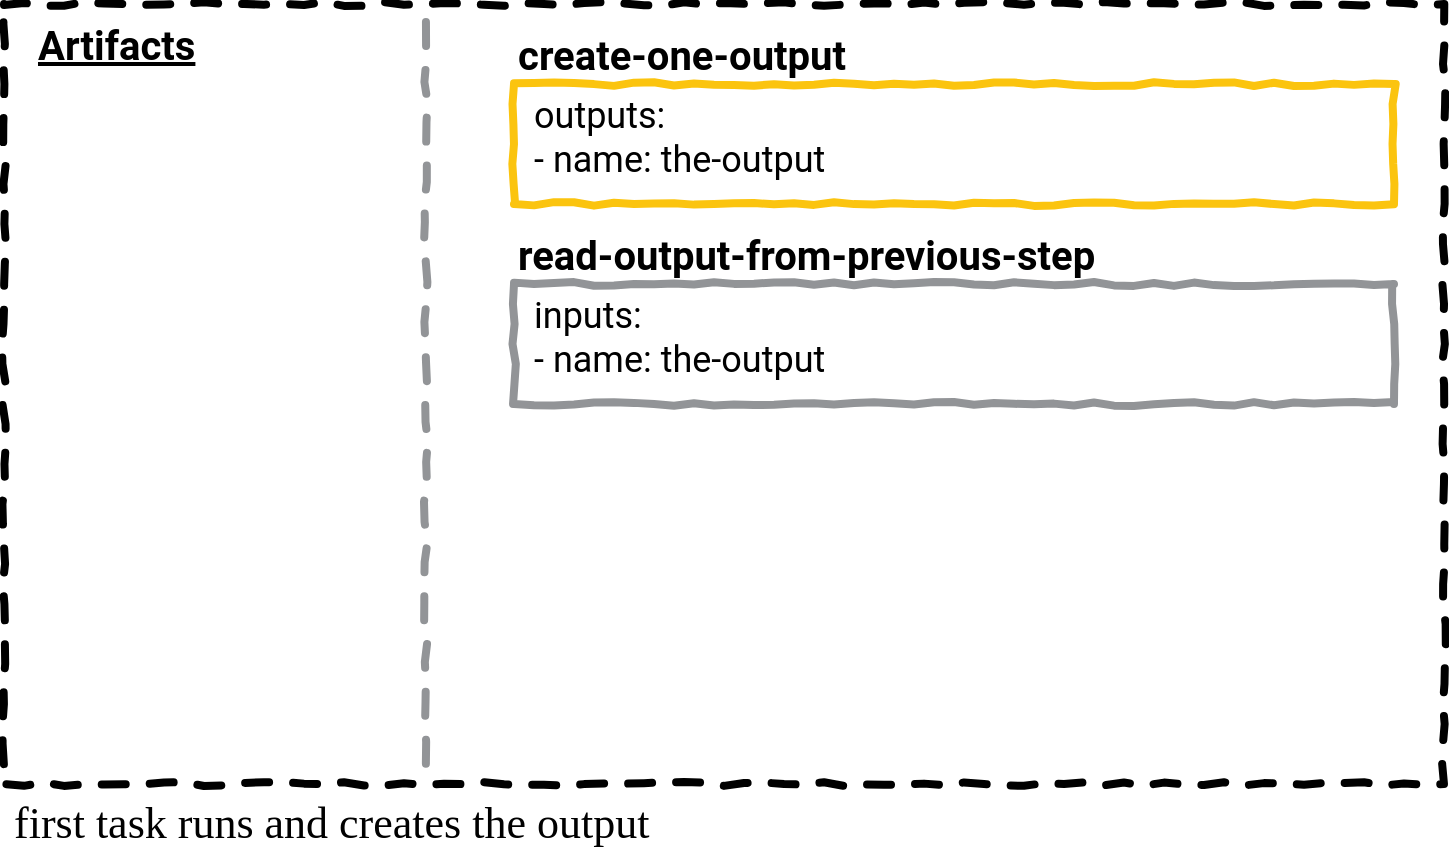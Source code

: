<mxfile version="13.0.3" type="device" pages="4"><diagram id="9t1ggBxOnCQHxcBDeTWR" name="01"><mxGraphModel dx="722" dy="542" grid="1" gridSize="10" guides="1" tooltips="1" connect="1" arrows="1" fold="1" page="1" pageScale="1" pageWidth="850" pageHeight="1100" math="0" shadow="0" extFonts="Roboto^https://fonts.googleapis.com/css?family=Roboto|Patrick Hand^https://fonts.googleapis.com/css?family=Patrick+Hand"><root><mxCell id="0"/><mxCell id="2QSZ0C084v6sTxYEn1Su-6" value="Untitled Layer" parent="0"/><mxCell id="2QSZ0C084v6sTxYEn1Su-10" value="first task runs and creates the output" style="text;html=1;strokeColor=none;fillColor=none;align=left;verticalAlign=middle;whiteSpace=wrap;rounded=0;comic=1;fontFamily=Patrick Hand;FType=g;fontSize=22;" vertex="1" parent="2QSZ0C084v6sTxYEn1Su-6"><mxGeometry x="67.5" y="720" width="715" height="20" as="geometry"/></mxCell><mxCell id="2QSZ0C084v6sTxYEn1Su-18" value="" style="group;comic=0;" vertex="1" connectable="0" parent="2QSZ0C084v6sTxYEn1Su-6"><mxGeometry x="320" y="360" width="440" height="60" as="geometry"/></mxCell><mxCell id="2QSZ0C084v6sTxYEn1Su-12" value="&lt;b&gt;create-one-output&lt;br&gt;&lt;/b&gt;" style="rounded=0;whiteSpace=wrap;html=1;comic=1;strokeWidth=4;fillColor=none;fontFamily=Roboto;fontSize=20;align=left;labelPosition=center;verticalLabelPosition=top;verticalAlign=bottom;strokeColor=#FBC40F;" vertex="1" parent="2QSZ0C084v6sTxYEn1Su-18"><mxGeometry width="440" height="60" as="geometry"/></mxCell><mxCell id="2QSZ0C084v6sTxYEn1Su-17" value="outputs:&lt;br&gt;- name: the-output" style="text;strokeColor=none;fillColor=none;align=left;verticalAlign=top;rounded=0;comic=1;fontFamily=Roboto;fontSize=18;spacing=0;labelPosition=center;verticalLabelPosition=middle;html=1;" vertex="1" parent="2QSZ0C084v6sTxYEn1Su-18"><mxGeometry x="10" width="190" height="60" as="geometry"/></mxCell><mxCell id="2QSZ0C084v6sTxYEn1Su-19" value="" style="group" vertex="1" connectable="0" parent="2QSZ0C084v6sTxYEn1Su-6"><mxGeometry x="320" y="460" width="440" height="60" as="geometry"/></mxCell><mxCell id="2QSZ0C084v6sTxYEn1Su-20" value="&lt;b&gt;read-output-from-previous-step&lt;br&gt;&lt;/b&gt;" style="rounded=0;whiteSpace=wrap;html=1;comic=1;strokeWidth=4;fillColor=none;fontFamily=Roboto;fontSize=20;align=left;labelPosition=center;verticalLabelPosition=top;verticalAlign=bottom;strokeColor=#929497;" vertex="1" parent="2QSZ0C084v6sTxYEn1Su-19"><mxGeometry width="440" height="60" as="geometry"/></mxCell><mxCell id="2QSZ0C084v6sTxYEn1Su-21" value="inputs:&lt;br&gt;- name: the-output" style="text;strokeColor=none;fillColor=none;align=left;verticalAlign=top;rounded=0;comic=1;fontFamily=Roboto;fontSize=18;spacing=0;labelPosition=center;verticalLabelPosition=middle;html=1;" vertex="1" parent="2QSZ0C084v6sTxYEn1Su-19"><mxGeometry x="10" width="190" height="60" as="geometry"/></mxCell><mxCell id="5yH4p8zWgpjLe0zDlxVh-1" value="Artifacts" style="text;html=1;strokeColor=none;fillColor=none;align=left;verticalAlign=middle;whiteSpace=wrap;rounded=0;comic=1;fontStyle=5;fontFamily=Roboto;FType=g;fontSize=20;" vertex="1" parent="2QSZ0C084v6sTxYEn1Su-6"><mxGeometry x="80" y="330" width="90" height="20" as="geometry"/></mxCell><mxCell id="2QSZ0C084v6sTxYEn1Su-1" value="" style="whiteSpace=wrap;html=1;dashed=1;strokeWidth=4;comic=1;fillColor=none;spacing=2;" vertex="1" parent="2QSZ0C084v6sTxYEn1Su-6"><mxGeometry x="65" y="320" width="720" height="390" as="geometry"/></mxCell><mxCell id="2QSZ0C084v6sTxYEn1Su-5" value="" style="endArrow=none;dashed=1;html=1;strokeWidth=4;comic=1;anchorPointDirection=0;exitX=0.293;exitY=0;exitDx=0;exitDy=0;exitPerimeter=0;strokeColor=#929497;" edge="1" parent="2QSZ0C084v6sTxYEn1Su-6"><mxGeometry width="50" height="50" relative="1" as="geometry"><mxPoint x="275.96" y="329" as="sourcePoint"/><mxPoint x="276" y="709" as="targetPoint"/></mxGeometry></mxCell></root></mxGraphModel></diagram><diagram name="02" id="ijevLwPjUynzo4g1D8LV"><mxGraphModel dx="722" dy="542" grid="1" gridSize="10" guides="1" tooltips="1" connect="1" arrows="1" fold="1" page="0" pageScale="1" pageWidth="850" pageHeight="1100" math="0" shadow="0" extFonts="Roboto^https://fonts.googleapis.com/css?family=Roboto|Patrick Hand^https://fonts.googleapis.com/css?family=Patrick+Hand"><root><mxCell id="WFtFuV8_gUr-GJvcbbG4-0"/><mxCell id="WFtFuV8_gUr-GJvcbbG4-4" value="Untitled Layer" parent="WFtFuV8_gUr-GJvcbbG4-0"/><mxCell id="WFtFuV8_gUr-GJvcbbG4-6" value="first task completes, output is saved as an artifact" style="text;html=1;strokeColor=none;fillColor=none;align=left;verticalAlign=middle;whiteSpace=wrap;rounded=0;comic=1;fontFamily=Patrick Hand;FType=g;fontSize=22;" vertex="1" parent="WFtFuV8_gUr-GJvcbbG4-4"><mxGeometry x="70" y="720" width="710" height="20" as="geometry"/></mxCell><mxCell id="WFtFuV8_gUr-GJvcbbG4-7" value="Artifacts" style="text;html=1;strokeColor=none;fillColor=none;align=left;verticalAlign=middle;whiteSpace=wrap;rounded=0;comic=1;fontStyle=5;fontFamily=Roboto;FType=g;fontSize=20;" vertex="1" parent="WFtFuV8_gUr-GJvcbbG4-4"><mxGeometry x="80" y="330" width="90" height="20" as="geometry"/></mxCell><mxCell id="WFtFuV8_gUr-GJvcbbG4-8" value="" style="group" vertex="1" connectable="0" parent="WFtFuV8_gUr-GJvcbbG4-4"><mxGeometry x="80" y="360" width="160" height="130" as="geometry"/></mxCell><mxCell id="WFtFuV8_gUr-GJvcbbG4-9" value="" style="shape=card;whiteSpace=wrap;html=1;comic=1;strokeWidth=2;fillColor=none;direction=south;" vertex="1" parent="WFtFuV8_gUr-GJvcbbG4-8"><mxGeometry width="160" height="60" as="geometry"/></mxCell><mxCell id="WFtFuV8_gUr-GJvcbbG4-10" value="the-output" style="text;html=1;strokeColor=none;fillColor=none;align=left;verticalAlign=middle;whiteSpace=wrap;rounded=0;comic=1;fontFamily=Roboto;fontSize=20;fontStyle=1" vertex="1" parent="WFtFuV8_gUr-GJvcbbG4-8"><mxGeometry x="4" y="3" width="126" height="20" as="geometry"/></mxCell><mxCell id="WFtFuV8_gUr-GJvcbbG4-11" value="./file" style="text;html=1;strokeColor=none;fillColor=none;align=center;verticalAlign=middle;whiteSpace=wrap;rounded=0;comic=1;fontFamily=Roboto;fontSize=18;" vertex="1" parent="WFtFuV8_gUr-GJvcbbG4-8"><mxGeometry x="4" y="32" width="40" height="20" as="geometry"/></mxCell><mxCell id="WFtFuV8_gUr-GJvcbbG4-12" value="" style="endArrow=none;html=1;strokeColor=#000000;strokeWidth=2;fontFamily=Roboto;fontSize=18;exitX=0.5;exitY=1;exitDx=0;exitDy=0;exitPerimeter=0;anchorPointDirection=0;" edge="1" parent="WFtFuV8_gUr-GJvcbbG4-8" source="WFtFuV8_gUr-GJvcbbG4-9"><mxGeometry width="50" height="50" relative="1" as="geometry"><mxPoint x="110" y="80" as="sourcePoint"/><mxPoint x="160" y="30" as="targetPoint"/></mxGeometry></mxCell><mxCell id="WFtFuV8_gUr-GJvcbbG4-13" value="" style="group;comic=0;" vertex="1" connectable="0" parent="WFtFuV8_gUr-GJvcbbG4-4"><mxGeometry x="320" y="360" width="440" height="60" as="geometry"/></mxCell><mxCell id="WFtFuV8_gUr-GJvcbbG4-14" value="&lt;b&gt;create-one-output&lt;br&gt;&lt;/b&gt;" style="rounded=0;whiteSpace=wrap;html=1;comic=1;strokeWidth=4;fillColor=none;fontFamily=Roboto;fontSize=20;align=left;labelPosition=center;verticalLabelPosition=top;verticalAlign=bottom;strokeColor=#12C560;" vertex="1" parent="WFtFuV8_gUr-GJvcbbG4-13"><mxGeometry width="440" height="60" as="geometry"/></mxCell><mxCell id="WFtFuV8_gUr-GJvcbbG4-15" value="outputs:&lt;br&gt;- name: the-output" style="text;strokeColor=none;fillColor=none;align=left;verticalAlign=top;rounded=0;comic=1;fontFamily=Roboto;fontSize=18;spacing=0;labelPosition=center;verticalLabelPosition=middle;html=1;" vertex="1" parent="WFtFuV8_gUr-GJvcbbG4-13"><mxGeometry x="10" width="190" height="60" as="geometry"/></mxCell><mxCell id="WFtFuV8_gUr-GJvcbbG4-16" value="" style="group" vertex="1" connectable="0" parent="WFtFuV8_gUr-GJvcbbG4-4"><mxGeometry x="320" y="460" width="440" height="60" as="geometry"/></mxCell><mxCell id="WFtFuV8_gUr-GJvcbbG4-17" value="&lt;b&gt;read-output-from-previous-step&lt;br&gt;&lt;/b&gt;" style="rounded=0;whiteSpace=wrap;html=1;comic=1;strokeWidth=4;fillColor=none;fontFamily=Roboto;fontSize=20;align=left;labelPosition=center;verticalLabelPosition=top;verticalAlign=bottom;strokeColor=#929497;" vertex="1" parent="WFtFuV8_gUr-GJvcbbG4-16"><mxGeometry width="440" height="60" as="geometry"/></mxCell><mxCell id="WFtFuV8_gUr-GJvcbbG4-18" value="inputs:&lt;br&gt;- name: the-output" style="text;strokeColor=none;fillColor=none;align=left;verticalAlign=top;rounded=0;comic=1;fontFamily=Roboto;fontSize=18;spacing=0;labelPosition=center;verticalLabelPosition=middle;html=1;" vertex="1" parent="WFtFuV8_gUr-GJvcbbG4-16"><mxGeometry x="10" width="190" height="60" as="geometry"/></mxCell><mxCell id="3Q20uVHIqBUkbISTWvG_-0" value="" style="endArrow=none;html=1;strokeColor=#4A90E2;strokeWidth=2;fontFamily=Roboto;fontSize=20;entryX=-0.002;entryY=0.621;entryDx=0;entryDy=0;entryPerimeter=0;exitX=0.688;exitY=-0.004;exitDx=0;exitDy=0;exitPerimeter=0;startArrow=block;startFill=1;comic=0;curved=1;" edge="1" parent="WFtFuV8_gUr-GJvcbbG4-4" source="WFtFuV8_gUr-GJvcbbG4-9" target="WFtFuV8_gUr-GJvcbbG4-15"><mxGeometry width="50" height="50" relative="1" as="geometry"><mxPoint x="240" y="220" as="sourcePoint"/><mxPoint x="300" y="380" as="targetPoint"/><Array as="points"><mxPoint x="290" y="390"/></Array></mxGeometry></mxCell><mxCell id="WFtFuV8_gUr-GJvcbbG4-2" value="" style="whiteSpace=wrap;html=1;dashed=1;strokeWidth=4;comic=1;fillColor=none;spacing=2;" vertex="1" parent="WFtFuV8_gUr-GJvcbbG4-4"><mxGeometry x="65" y="320" width="720" height="390" as="geometry"/></mxCell><mxCell id="WFtFuV8_gUr-GJvcbbG4-3" value="" style="endArrow=none;dashed=1;html=1;strokeWidth=4;comic=1;anchorPointDirection=0;exitX=0.293;exitY=0;exitDx=0;exitDy=0;exitPerimeter=0;strokeColor=#929497;" edge="1" parent="WFtFuV8_gUr-GJvcbbG4-4"><mxGeometry width="50" height="50" relative="1" as="geometry"><mxPoint x="275.96" y="329" as="sourcePoint"/><mxPoint x="276" y="709" as="targetPoint"/></mxGeometry></mxCell></root></mxGraphModel></diagram><diagram name="03" id="Ely1KYVHtvj2EKgmbSdo"><mxGraphModel dx="722" dy="542" grid="1" gridSize="10" guides="1" tooltips="1" connect="1" arrows="1" fold="1" page="0" pageScale="1" pageWidth="850" pageHeight="1100" math="0" shadow="0" extFonts="Roboto^https://fonts.googleapis.com/css?family=Roboto|Patrick Hand^https://fonts.googleapis.com/css?family=Patrick+Hand"><root><mxCell id="TQzhD4MkJG1C5mW7WTJt-0"/><mxCell id="TQzhD4MkJG1C5mW7WTJt-4" value="Untitled Layer" parent="TQzhD4MkJG1C5mW7WTJt-0"/><mxCell id="TQzhD4MkJG1C5mW7WTJt-6" value="artifact is sent to the next task as its input" style="text;html=1;strokeColor=none;fillColor=none;align=left;verticalAlign=middle;whiteSpace=wrap;rounded=0;comic=1;fontFamily=Patrick Hand;FType=g;fontSize=22;" vertex="1" parent="TQzhD4MkJG1C5mW7WTJt-4"><mxGeometry x="70" y="720" width="710" height="20" as="geometry"/></mxCell><mxCell id="TQzhD4MkJG1C5mW7WTJt-7" value="Artifacts" style="text;html=1;strokeColor=none;fillColor=none;align=left;verticalAlign=middle;whiteSpace=wrap;rounded=0;comic=1;fontStyle=5;fontFamily=Roboto;FType=g;fontSize=20;" vertex="1" parent="TQzhD4MkJG1C5mW7WTJt-4"><mxGeometry x="80" y="330" width="90" height="20" as="geometry"/></mxCell><mxCell id="TQzhD4MkJG1C5mW7WTJt-8" value="" style="group" vertex="1" connectable="0" parent="TQzhD4MkJG1C5mW7WTJt-4"><mxGeometry x="80" y="360" width="160" height="130" as="geometry"/></mxCell><mxCell id="TQzhD4MkJG1C5mW7WTJt-9" value="" style="shape=card;whiteSpace=wrap;html=1;comic=1;strokeWidth=2;fillColor=none;direction=south;" vertex="1" parent="TQzhD4MkJG1C5mW7WTJt-8"><mxGeometry width="160" height="60" as="geometry"/></mxCell><mxCell id="TQzhD4MkJG1C5mW7WTJt-10" value="the-output" style="text;html=1;strokeColor=none;fillColor=none;align=left;verticalAlign=middle;whiteSpace=wrap;rounded=0;comic=1;fontFamily=Roboto;fontSize=20;fontStyle=1" vertex="1" parent="TQzhD4MkJG1C5mW7WTJt-8"><mxGeometry x="4" y="3" width="126" height="20" as="geometry"/></mxCell><mxCell id="TQzhD4MkJG1C5mW7WTJt-11" value="./file" style="text;html=1;strokeColor=none;fillColor=none;align=center;verticalAlign=middle;whiteSpace=wrap;rounded=0;comic=1;fontFamily=Roboto;fontSize=18;" vertex="1" parent="TQzhD4MkJG1C5mW7WTJt-8"><mxGeometry x="4" y="32" width="40" height="20" as="geometry"/></mxCell><mxCell id="TQzhD4MkJG1C5mW7WTJt-12" value="" style="endArrow=none;html=1;strokeColor=#000000;strokeWidth=2;fontFamily=Roboto;fontSize=18;exitX=0.5;exitY=1;exitDx=0;exitDy=0;exitPerimeter=0;anchorPointDirection=0;" edge="1" parent="TQzhD4MkJG1C5mW7WTJt-8" source="TQzhD4MkJG1C5mW7WTJt-9"><mxGeometry width="50" height="50" relative="1" as="geometry"><mxPoint x="110" y="80" as="sourcePoint"/><mxPoint x="160" y="30" as="targetPoint"/></mxGeometry></mxCell><mxCell id="TQzhD4MkJG1C5mW7WTJt-13" value="" style="group;comic=0;" vertex="1" connectable="0" parent="TQzhD4MkJG1C5mW7WTJt-4"><mxGeometry x="320" y="360" width="440" height="60" as="geometry"/></mxCell><mxCell id="TQzhD4MkJG1C5mW7WTJt-14" value="&lt;b&gt;create-one-output&lt;br&gt;&lt;/b&gt;" style="rounded=0;whiteSpace=wrap;html=1;comic=1;strokeWidth=4;fillColor=none;fontFamily=Roboto;fontSize=20;align=left;labelPosition=center;verticalLabelPosition=top;verticalAlign=bottom;strokeColor=#12C560;" vertex="1" parent="TQzhD4MkJG1C5mW7WTJt-13"><mxGeometry width="440" height="60" as="geometry"/></mxCell><mxCell id="TQzhD4MkJG1C5mW7WTJt-15" value="outputs:&lt;br&gt;- name: the-output" style="text;strokeColor=none;fillColor=none;align=left;verticalAlign=top;rounded=0;comic=1;fontFamily=Roboto;fontSize=18;spacing=0;labelPosition=center;verticalLabelPosition=middle;html=1;" vertex="1" parent="TQzhD4MkJG1C5mW7WTJt-13"><mxGeometry x="10" width="220" height="60" as="geometry"/></mxCell><mxCell id="TQzhD4MkJG1C5mW7WTJt-16" value="" style="group" vertex="1" connectable="0" parent="TQzhD4MkJG1C5mW7WTJt-4"><mxGeometry x="320" y="460" width="440" height="60" as="geometry"/></mxCell><mxCell id="TQzhD4MkJG1C5mW7WTJt-17" value="&lt;b&gt;read-output-from-previous-step&lt;br&gt;&lt;/b&gt;" style="rounded=0;whiteSpace=wrap;html=1;comic=1;strokeWidth=4;fillColor=none;fontFamily=Roboto;fontSize=20;align=left;labelPosition=center;verticalLabelPosition=top;verticalAlign=bottom;strokeColor=#FBC40F;" vertex="1" parent="TQzhD4MkJG1C5mW7WTJt-16"><mxGeometry width="440" height="60" as="geometry"/></mxCell><mxCell id="TQzhD4MkJG1C5mW7WTJt-18" value="inputs:&lt;br&gt;- name: the-output" style="text;strokeColor=none;fillColor=none;align=left;verticalAlign=top;rounded=0;comic=1;fontFamily=Roboto;fontSize=18;spacing=0;labelPosition=center;verticalLabelPosition=middle;html=1;" vertex="1" parent="TQzhD4MkJG1C5mW7WTJt-16"><mxGeometry x="10" width="250" height="60" as="geometry"/></mxCell><mxCell id="TQzhD4MkJG1C5mW7WTJt-19" value="" style="endArrow=block;html=1;strokeColor=#4A90E2;strokeWidth=2;fontFamily=Roboto;fontSize=20;entryX=-0.003;entryY=0.624;entryDx=0;entryDy=0;entryPerimeter=0;exitX=0.688;exitY=-0.004;exitDx=0;exitDy=0;exitPerimeter=0;startArrow=none;startFill=0;comic=0;endFill=1;curved=1;" edge="1" parent="TQzhD4MkJG1C5mW7WTJt-4" source="TQzhD4MkJG1C5mW7WTJt-9" target="TQzhD4MkJG1C5mW7WTJt-18"><mxGeometry width="50" height="50" relative="1" as="geometry"><mxPoint x="240" y="220" as="sourcePoint"/><mxPoint x="300" y="380" as="targetPoint"/><Array as="points"><mxPoint x="270" y="460"/></Array></mxGeometry></mxCell><mxCell id="TQzhD4MkJG1C5mW7WTJt-2" value="" style="whiteSpace=wrap;html=1;dashed=1;strokeWidth=4;comic=1;fillColor=none;spacing=2;" vertex="1" parent="TQzhD4MkJG1C5mW7WTJt-4"><mxGeometry x="65" y="320" width="720" height="390" as="geometry"/></mxCell><mxCell id="TQzhD4MkJG1C5mW7WTJt-3" value="" style="endArrow=none;dashed=1;html=1;strokeWidth=4;comic=1;anchorPointDirection=0;exitX=0.293;exitY=0;exitDx=0;exitDy=0;exitPerimeter=0;strokeColor=#929497;" edge="1" parent="TQzhD4MkJG1C5mW7WTJt-4"><mxGeometry width="50" height="50" relative="1" as="geometry"><mxPoint x="275.96" y="329" as="sourcePoint"/><mxPoint x="276" y="709" as="targetPoint"/></mxGeometry></mxCell></root></mxGraphModel></diagram><diagram name="04" id="_9OznrtRuQH0qcml3PAY"><mxGraphModel dx="722" dy="542" grid="1" gridSize="10" guides="1" tooltips="1" connect="1" arrows="1" fold="1" page="0" pageScale="1" pageWidth="850" pageHeight="1100" math="0" shadow="0" extFonts="Roboto^https://fonts.googleapis.com/css?family=Roboto|Patrick Hand^https://fonts.googleapis.com/css?family=Patrick+Hand"><root><mxCell id="ccm8UHfCs2AHdiUrkeRu-0"/><mxCell id="ccm8UHfCs2AHdiUrkeRu-4" value="Untitled Layer" parent="ccm8UHfCs2AHdiUrkeRu-0"/><mxCell id="ccm8UHfCs2AHdiUrkeRu-6" value="all tasks are done running!" style="text;html=1;strokeColor=none;fillColor=none;align=left;verticalAlign=middle;whiteSpace=wrap;rounded=0;comic=1;fontFamily=Patrick Hand;FType=g;fontSize=22;" vertex="1" parent="ccm8UHfCs2AHdiUrkeRu-4"><mxGeometry x="70" y="720" width="710" height="20" as="geometry"/></mxCell><mxCell id="ccm8UHfCs2AHdiUrkeRu-7" value="Artifacts" style="text;html=1;strokeColor=none;fillColor=none;align=left;verticalAlign=middle;whiteSpace=wrap;rounded=0;comic=1;fontStyle=5;fontFamily=Roboto;FType=g;fontSize=20;" vertex="1" parent="ccm8UHfCs2AHdiUrkeRu-4"><mxGeometry x="80" y="330" width="90" height="20" as="geometry"/></mxCell><mxCell id="ccm8UHfCs2AHdiUrkeRu-8" value="" style="group" vertex="1" connectable="0" parent="ccm8UHfCs2AHdiUrkeRu-4"><mxGeometry x="80" y="360" width="160" height="130" as="geometry"/></mxCell><mxCell id="ccm8UHfCs2AHdiUrkeRu-9" value="" style="shape=card;whiteSpace=wrap;html=1;comic=1;strokeWidth=2;fillColor=none;direction=south;" vertex="1" parent="ccm8UHfCs2AHdiUrkeRu-8"><mxGeometry width="160" height="60" as="geometry"/></mxCell><mxCell id="ccm8UHfCs2AHdiUrkeRu-10" value="the-output" style="text;html=1;strokeColor=none;fillColor=none;align=left;verticalAlign=middle;whiteSpace=wrap;rounded=0;comic=1;fontFamily=Roboto;fontSize=20;fontStyle=1" vertex="1" parent="ccm8UHfCs2AHdiUrkeRu-8"><mxGeometry x="4" y="3" width="126" height="20" as="geometry"/></mxCell><mxCell id="ccm8UHfCs2AHdiUrkeRu-11" value="./file" style="text;html=1;strokeColor=none;fillColor=none;align=center;verticalAlign=middle;whiteSpace=wrap;rounded=0;comic=1;fontFamily=Roboto;fontSize=18;" vertex="1" parent="ccm8UHfCs2AHdiUrkeRu-8"><mxGeometry x="4" y="32" width="40" height="20" as="geometry"/></mxCell><mxCell id="ccm8UHfCs2AHdiUrkeRu-12" value="" style="endArrow=none;html=1;strokeColor=#000000;strokeWidth=2;fontFamily=Roboto;fontSize=18;exitX=0.5;exitY=1;exitDx=0;exitDy=0;exitPerimeter=0;anchorPointDirection=0;" edge="1" parent="ccm8UHfCs2AHdiUrkeRu-8" source="ccm8UHfCs2AHdiUrkeRu-9"><mxGeometry width="50" height="50" relative="1" as="geometry"><mxPoint x="110" y="80" as="sourcePoint"/><mxPoint x="160" y="30" as="targetPoint"/></mxGeometry></mxCell><mxCell id="ccm8UHfCs2AHdiUrkeRu-13" value="" style="group;comic=0;" vertex="1" connectable="0" parent="ccm8UHfCs2AHdiUrkeRu-4"><mxGeometry x="320" y="360" width="440" height="60" as="geometry"/></mxCell><mxCell id="ccm8UHfCs2AHdiUrkeRu-14" value="&lt;b&gt;create-one-output&lt;br&gt;&lt;/b&gt;" style="rounded=0;whiteSpace=wrap;html=1;comic=1;strokeWidth=4;fillColor=none;fontFamily=Roboto;fontSize=20;align=left;labelPosition=center;verticalLabelPosition=top;verticalAlign=bottom;strokeColor=#12C560;" vertex="1" parent="ccm8UHfCs2AHdiUrkeRu-13"><mxGeometry width="440" height="60" as="geometry"/></mxCell><mxCell id="ccm8UHfCs2AHdiUrkeRu-15" value="outputs:&lt;br&gt;- name: the-output" style="text;strokeColor=none;fillColor=none;align=left;verticalAlign=top;rounded=0;comic=1;fontFamily=Roboto;fontSize=18;spacing=0;labelPosition=center;verticalLabelPosition=middle;html=1;" vertex="1" parent="ccm8UHfCs2AHdiUrkeRu-13"><mxGeometry x="10" width="210" height="60" as="geometry"/></mxCell><mxCell id="ccm8UHfCs2AHdiUrkeRu-16" value="" style="group" vertex="1" connectable="0" parent="ccm8UHfCs2AHdiUrkeRu-4"><mxGeometry x="320" y="460" width="440" height="60" as="geometry"/></mxCell><mxCell id="ccm8UHfCs2AHdiUrkeRu-17" value="&lt;b&gt;read-output-from-previous-step&lt;br&gt;&lt;/b&gt;" style="rounded=0;whiteSpace=wrap;html=1;comic=1;strokeWidth=4;fillColor=none;fontFamily=Roboto;fontSize=20;align=left;labelPosition=center;verticalLabelPosition=top;verticalAlign=bottom;strokeColor=#12C560;" vertex="1" parent="ccm8UHfCs2AHdiUrkeRu-16"><mxGeometry width="440" height="60" as="geometry"/></mxCell><mxCell id="ccm8UHfCs2AHdiUrkeRu-18" value="inputs:&lt;br&gt;- name: the-output" style="text;strokeColor=none;fillColor=none;align=left;verticalAlign=top;rounded=0;comic=1;fontFamily=Roboto;fontSize=18;spacing=0;labelPosition=center;verticalLabelPosition=middle;html=1;" vertex="1" parent="ccm8UHfCs2AHdiUrkeRu-16"><mxGeometry x="10" width="270" height="60" as="geometry"/></mxCell><mxCell id="ccm8UHfCs2AHdiUrkeRu-2" value="" style="whiteSpace=wrap;html=1;dashed=1;strokeWidth=4;comic=1;fillColor=none;spacing=2;labelPosition=center;verticalLabelPosition=top;align=left;verticalAlign=bottom;fontFamily=Roboto;fontStyle=1;fontSize=23;" vertex="1" parent="ccm8UHfCs2AHdiUrkeRu-4"><mxGeometry x="65" y="320" width="720" height="390" as="geometry"/></mxCell><mxCell id="ccm8UHfCs2AHdiUrkeRu-3" value="" style="endArrow=none;dashed=1;html=1;strokeWidth=4;comic=1;anchorPointDirection=0;exitX=0.293;exitY=0;exitDx=0;exitDy=0;exitPerimeter=0;strokeColor=#929497;" edge="1" parent="ccm8UHfCs2AHdiUrkeRu-4"><mxGeometry width="50" height="50" relative="1" as="geometry"><mxPoint x="275.96" y="329" as="sourcePoint"/><mxPoint x="276" y="709" as="targetPoint"/></mxGeometry></mxCell></root></mxGraphModel></diagram></mxfile>